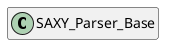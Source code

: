 @startuml
set namespaceSeparator \\
hide members
hide << alias >> circle

class SAXY_Parser_Base
@enduml
